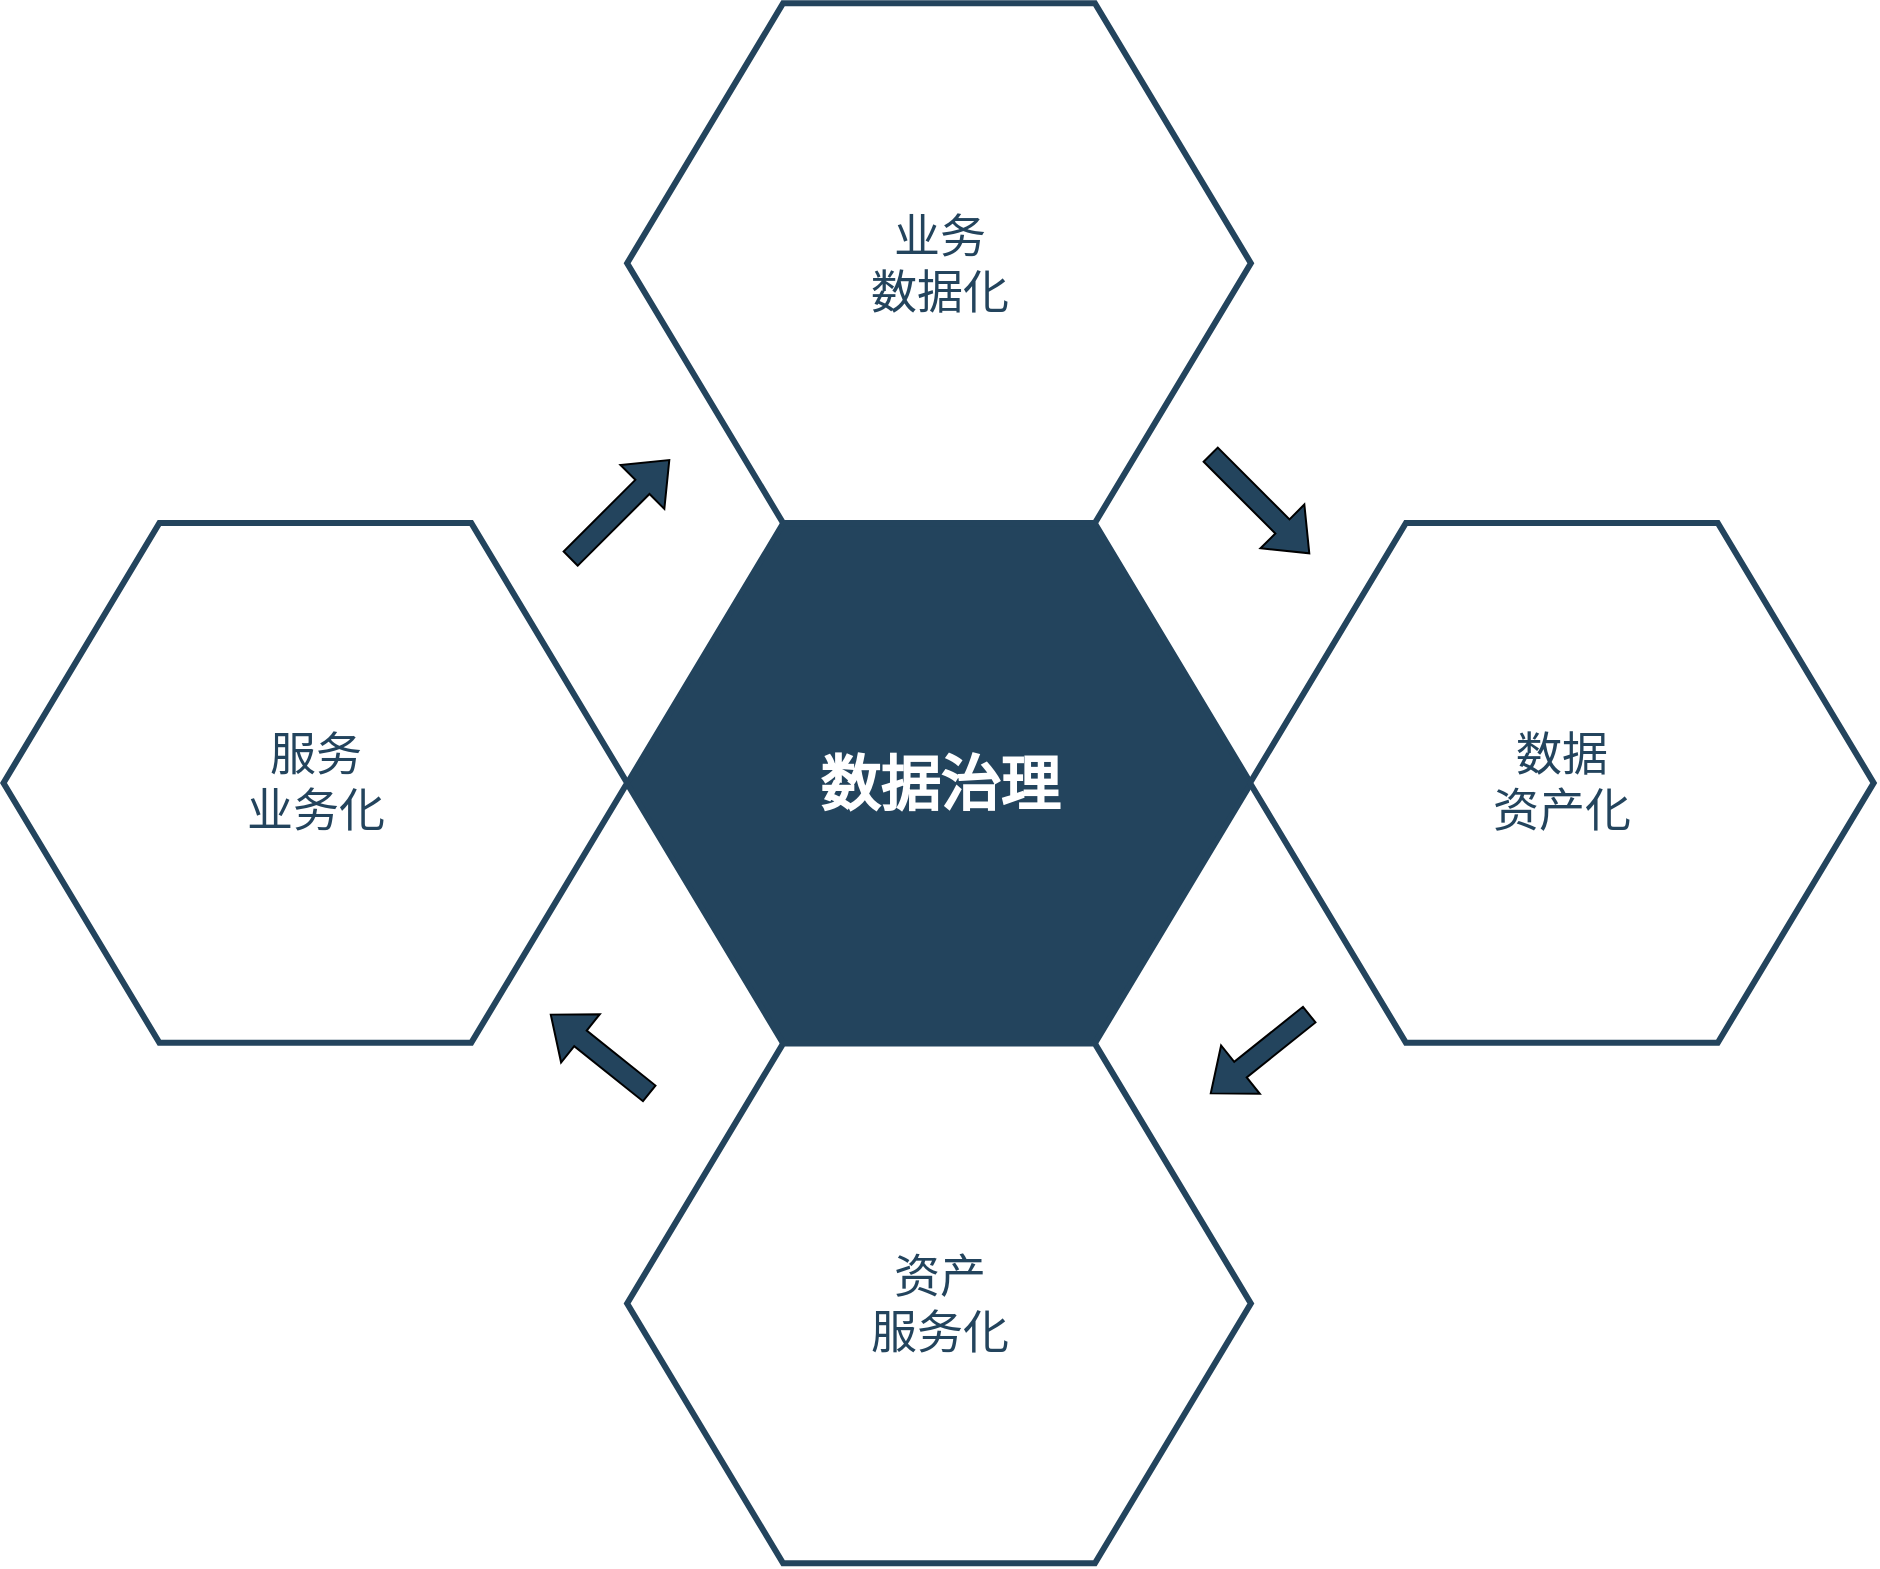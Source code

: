 <mxfile version="21.7.5" type="github">
  <diagram id="07fea595-8f29-1299-0266-81d95cde20df" name="Page-1">
    <mxGraphModel dx="1406" dy="-1668" grid="1" gridSize="10" guides="1" tooltips="1" connect="1" arrows="1" fold="1" page="1" pageScale="1" pageWidth="1169" pageHeight="827" background="none" math="0" shadow="0">
      <root>
        <mxCell id="0" />
        <mxCell id="1" parent="0" />
        <mxCell id="644" value="&lt;font color=&quot;#ffffff&quot;&gt;&lt;span style=&quot;font-size: 30px;&quot;&gt;&lt;b&gt;数据治理&lt;/b&gt;&lt;/span&gt;&lt;/font&gt;" style="shape=hexagon;perimeter=hexagonPerimeter2;whiteSpace=wrap;html=1;shadow=0;labelBackgroundColor=none;strokeColor=#23445D;fillColor=#23445D;gradientColor=none;fontFamily=Helvetica;fontSize=23;fontColor=#23445d;align=center;strokeWidth=3;" parent="1" vertex="1">
          <mxGeometry x="428.579" y="2764.798" width="311.842" height="259.868" as="geometry" />
        </mxCell>
        <mxCell id="645" value="" style="triangle;whiteSpace=wrap;html=1;shadow=0;labelBackgroundColor=none;strokeColor=none;fillColor=#FFFFFF;fontFamily=Helvetica;fontSize=17;fontColor=#23445d;align=center;rotation=90;gradientColor=none;flipV=1;flipH=1;opacity=20;" parent="1" vertex="1">
          <mxGeometry x="309.5" y="2782.667" width="72" height="152" as="geometry" />
        </mxCell>
        <mxCell id="646" value="&lt;font style=&quot;font-size: 23px&quot;&gt;业务&lt;br&gt;数据化&lt;/font&gt;" style="shape=hexagon;perimeter=hexagonPerimeter2;whiteSpace=wrap;html=1;shadow=0;labelBackgroundColor=none;strokeColor=#23445D;fillColor=#ffffff;gradientColor=none;fontFamily=Helvetica;fontSize=23;fontColor=#23445D;align=center;strokeWidth=3;" parent="1" vertex="1">
          <mxGeometry x="428.579" y="2504.667" width="311.842" height="259.868" as="geometry" />
        </mxCell>
        <mxCell id="648" value="&lt;font style=&quot;font-size: 23px&quot;&gt;数据&lt;br&gt;资产化&lt;/font&gt;" style="shape=hexagon;perimeter=hexagonPerimeter2;whiteSpace=wrap;html=1;shadow=0;labelBackgroundColor=none;strokeColor=#23445D;fillColor=#FFFFFF;gradientColor=none;fontFamily=Helvetica;fontSize=23;fontColor=#23445d;align=center;strokeWidth=3;" parent="1" vertex="1">
          <mxGeometry x="739.998" y="2764.535" width="311.842" height="259.868" as="geometry" />
        </mxCell>
        <mxCell id="649" value="&lt;font style=&quot;font-size: 23px&quot;&gt;资产&lt;br&gt;服务化&lt;/font&gt;" style="shape=hexagon;perimeter=hexagonPerimeter2;whiteSpace=wrap;html=1;shadow=0;labelBackgroundColor=none;strokeColor=#23445D;fillColor=#FFFFFF;gradientColor=none;fontFamily=Helvetica;fontSize=23;fontColor=#23445d;align=center;strokeWidth=3;" parent="1" vertex="1">
          <mxGeometry x="428.579" y="3024.798" width="311.842" height="259.868" as="geometry" />
        </mxCell>
        <mxCell id="651" value="&lt;font style=&quot;font-size: 23px;&quot;&gt;服务&lt;br&gt;业务化&lt;br&gt;&lt;/font&gt;" style="shape=hexagon;perimeter=hexagonPerimeter2;whiteSpace=wrap;html=1;shadow=0;labelBackgroundColor=none;strokeColor=#23445D;fillColor=#ffffff;gradientColor=none;fontFamily=Helvetica;fontSize=23;fontColor=#23445D;align=center;strokeWidth=3;" parent="1" vertex="1">
          <mxGeometry x="116.74" y="2764.54" width="311.842" height="259.868" as="geometry" />
        </mxCell>
        <mxCell id="ly6Jiqgfz2qiB4Dlfhox-658" value="" style="shape=flexArrow;endArrow=classic;html=1;rounded=0;fillColor=#23445d;" edge="1" parent="1">
          <mxGeometry width="50" height="50" relative="1" as="geometry">
            <mxPoint x="400" y="2782.67" as="sourcePoint" />
            <mxPoint x="450" y="2732.67" as="targetPoint" />
          </mxGeometry>
        </mxCell>
        <mxCell id="ly6Jiqgfz2qiB4Dlfhox-660" value="" style="shape=flexArrow;endArrow=classic;html=1;rounded=0;fillColor=#23445d;" edge="1" parent="1">
          <mxGeometry width="50" height="50" relative="1" as="geometry">
            <mxPoint x="720" y="2730" as="sourcePoint" />
            <mxPoint x="770" y="2780" as="targetPoint" />
          </mxGeometry>
        </mxCell>
        <mxCell id="ly6Jiqgfz2qiB4Dlfhox-661" value="" style="shape=flexArrow;endArrow=classic;html=1;rounded=0;fillColor=#23445d;" edge="1" parent="1">
          <mxGeometry width="50" height="50" relative="1" as="geometry">
            <mxPoint x="440" y="3050" as="sourcePoint" />
            <mxPoint x="390" y="3010" as="targetPoint" />
          </mxGeometry>
        </mxCell>
        <mxCell id="ly6Jiqgfz2qiB4Dlfhox-662" value="" style="shape=flexArrow;endArrow=classic;html=1;rounded=0;fillColor=#23445d;" edge="1" parent="1">
          <mxGeometry width="50" height="50" relative="1" as="geometry">
            <mxPoint x="770" y="3010" as="sourcePoint" />
            <mxPoint x="720" y="3050" as="targetPoint" />
          </mxGeometry>
        </mxCell>
      </root>
    </mxGraphModel>
  </diagram>
</mxfile>
